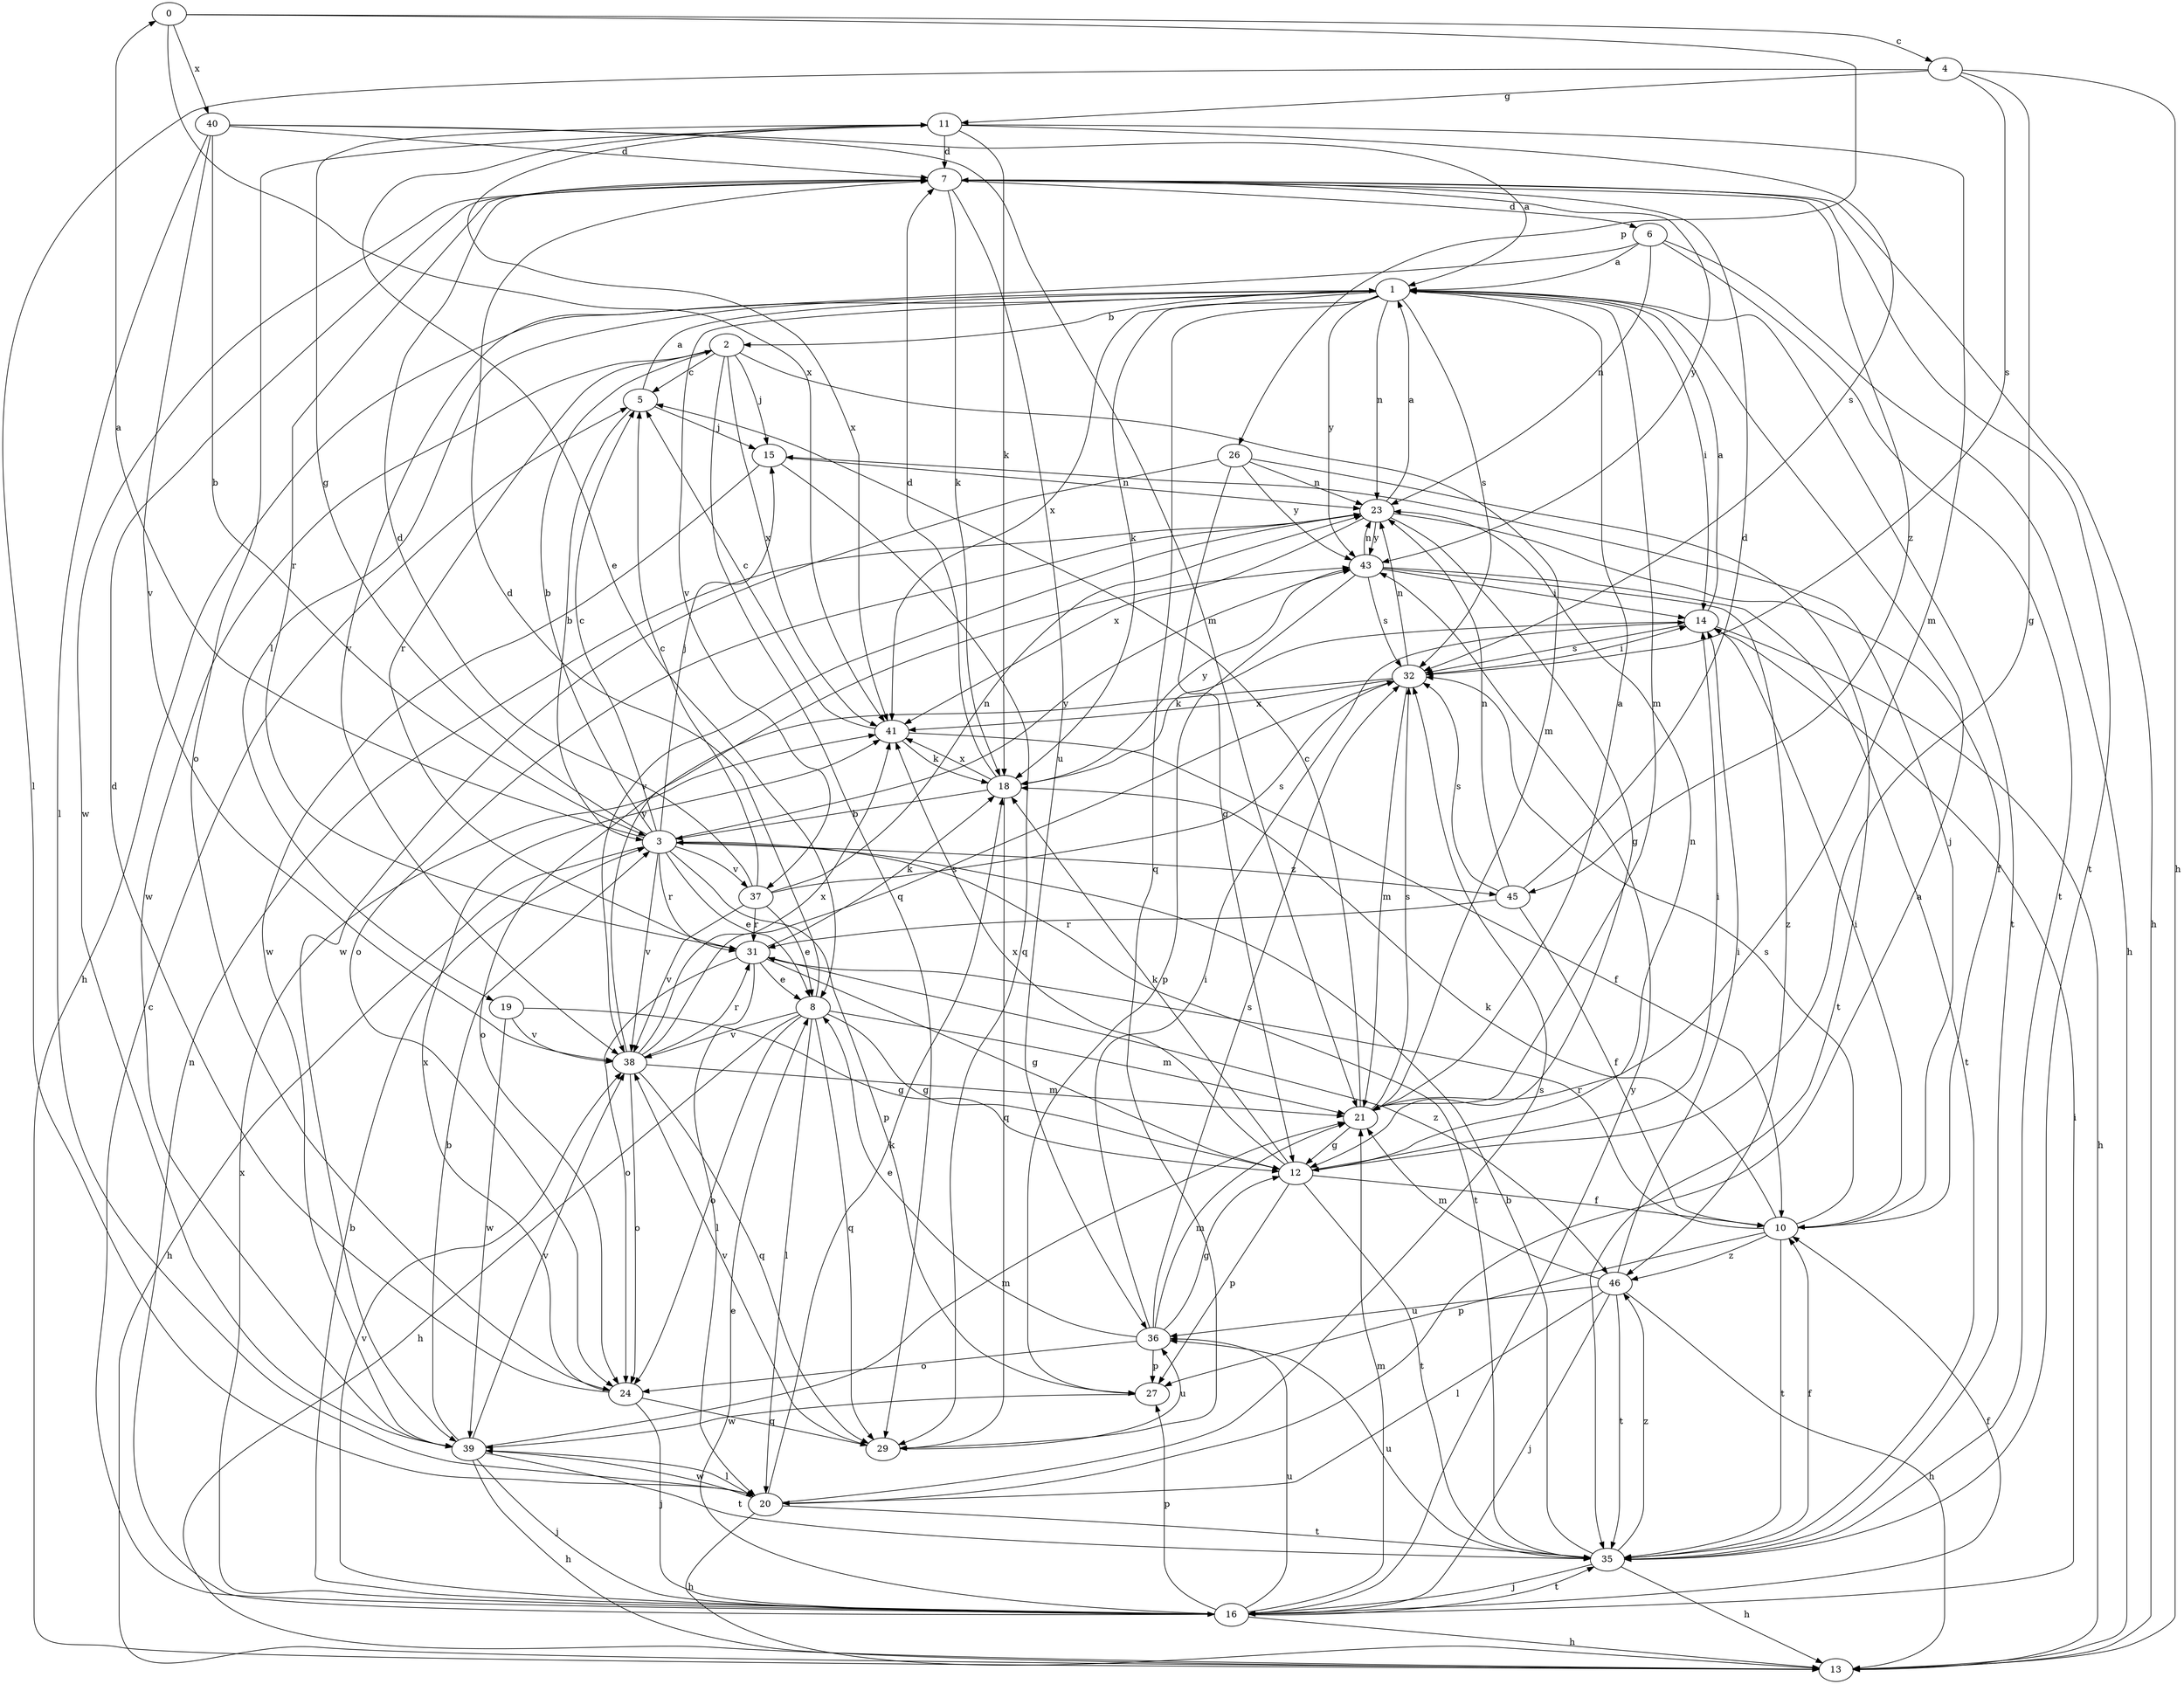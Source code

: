 strict digraph  {
0;
1;
2;
3;
4;
5;
6;
7;
8;
10;
11;
12;
13;
14;
15;
16;
18;
19;
20;
21;
23;
24;
26;
27;
29;
31;
32;
35;
36;
37;
38;
39;
40;
41;
43;
45;
46;
0 -> 4  [label=c];
0 -> 26  [label=p];
0 -> 40  [label=x];
0 -> 41  [label=x];
1 -> 2  [label=b];
1 -> 13  [label=h];
1 -> 14  [label=i];
1 -> 18  [label=k];
1 -> 19  [label=l];
1 -> 21  [label=m];
1 -> 23  [label=n];
1 -> 29  [label=q];
1 -> 32  [label=s];
1 -> 35  [label=t];
1 -> 37  [label=v];
1 -> 41  [label=x];
1 -> 43  [label=y];
2 -> 5  [label=c];
2 -> 15  [label=j];
2 -> 21  [label=m];
2 -> 29  [label=q];
2 -> 31  [label=r];
2 -> 39  [label=w];
2 -> 41  [label=x];
3 -> 0  [label=a];
3 -> 2  [label=b];
3 -> 5  [label=c];
3 -> 8  [label=e];
3 -> 11  [label=g];
3 -> 13  [label=h];
3 -> 15  [label=j];
3 -> 27  [label=p];
3 -> 31  [label=r];
3 -> 35  [label=t];
3 -> 37  [label=v];
3 -> 38  [label=v];
3 -> 43  [label=y];
3 -> 45  [label=z];
4 -> 11  [label=g];
4 -> 12  [label=g];
4 -> 13  [label=h];
4 -> 20  [label=l];
4 -> 32  [label=s];
5 -> 1  [label=a];
5 -> 3  [label=b];
5 -> 15  [label=j];
6 -> 1  [label=a];
6 -> 13  [label=h];
6 -> 23  [label=n];
6 -> 35  [label=t];
6 -> 38  [label=v];
7 -> 6  [label=d];
7 -> 13  [label=h];
7 -> 18  [label=k];
7 -> 31  [label=r];
7 -> 35  [label=t];
7 -> 36  [label=u];
7 -> 39  [label=w];
7 -> 43  [label=y];
7 -> 45  [label=z];
8 -> 7  [label=d];
8 -> 12  [label=g];
8 -> 13  [label=h];
8 -> 20  [label=l];
8 -> 21  [label=m];
8 -> 24  [label=o];
8 -> 29  [label=q];
8 -> 38  [label=v];
10 -> 14  [label=i];
10 -> 15  [label=j];
10 -> 18  [label=k];
10 -> 27  [label=p];
10 -> 31  [label=r];
10 -> 32  [label=s];
10 -> 35  [label=t];
10 -> 46  [label=z];
11 -> 7  [label=d];
11 -> 8  [label=e];
11 -> 18  [label=k];
11 -> 21  [label=m];
11 -> 24  [label=o];
11 -> 32  [label=s];
11 -> 41  [label=x];
12 -> 10  [label=f];
12 -> 14  [label=i];
12 -> 18  [label=k];
12 -> 23  [label=n];
12 -> 27  [label=p];
12 -> 35  [label=t];
12 -> 41  [label=x];
14 -> 1  [label=a];
14 -> 13  [label=h];
14 -> 18  [label=k];
14 -> 32  [label=s];
15 -> 23  [label=n];
15 -> 29  [label=q];
15 -> 39  [label=w];
16 -> 3  [label=b];
16 -> 5  [label=c];
16 -> 8  [label=e];
16 -> 10  [label=f];
16 -> 13  [label=h];
16 -> 14  [label=i];
16 -> 21  [label=m];
16 -> 23  [label=n];
16 -> 27  [label=p];
16 -> 35  [label=t];
16 -> 36  [label=u];
16 -> 38  [label=v];
16 -> 41  [label=x];
16 -> 43  [label=y];
18 -> 3  [label=b];
18 -> 7  [label=d];
18 -> 29  [label=q];
18 -> 41  [label=x];
18 -> 43  [label=y];
19 -> 12  [label=g];
19 -> 38  [label=v];
19 -> 39  [label=w];
20 -> 1  [label=a];
20 -> 13  [label=h];
20 -> 18  [label=k];
20 -> 32  [label=s];
20 -> 35  [label=t];
20 -> 39  [label=w];
21 -> 1  [label=a];
21 -> 5  [label=c];
21 -> 12  [label=g];
21 -> 32  [label=s];
23 -> 1  [label=a];
23 -> 10  [label=f];
23 -> 12  [label=g];
23 -> 24  [label=o];
23 -> 38  [label=v];
23 -> 41  [label=x];
23 -> 43  [label=y];
24 -> 7  [label=d];
24 -> 16  [label=j];
24 -> 29  [label=q];
24 -> 41  [label=x];
26 -> 12  [label=g];
26 -> 23  [label=n];
26 -> 35  [label=t];
26 -> 39  [label=w];
26 -> 43  [label=y];
27 -> 39  [label=w];
29 -> 36  [label=u];
29 -> 38  [label=v];
31 -> 8  [label=e];
31 -> 12  [label=g];
31 -> 18  [label=k];
31 -> 20  [label=l];
31 -> 24  [label=o];
31 -> 46  [label=z];
32 -> 14  [label=i];
32 -> 21  [label=m];
32 -> 23  [label=n];
32 -> 24  [label=o];
32 -> 41  [label=x];
35 -> 3  [label=b];
35 -> 10  [label=f];
35 -> 13  [label=h];
35 -> 16  [label=j];
35 -> 36  [label=u];
35 -> 46  [label=z];
36 -> 8  [label=e];
36 -> 12  [label=g];
36 -> 14  [label=i];
36 -> 21  [label=m];
36 -> 24  [label=o];
36 -> 27  [label=p];
36 -> 32  [label=s];
37 -> 5  [label=c];
37 -> 7  [label=d];
37 -> 8  [label=e];
37 -> 23  [label=n];
37 -> 31  [label=r];
37 -> 32  [label=s];
37 -> 38  [label=v];
38 -> 21  [label=m];
38 -> 24  [label=o];
38 -> 29  [label=q];
38 -> 31  [label=r];
38 -> 32  [label=s];
38 -> 41  [label=x];
38 -> 43  [label=y];
39 -> 3  [label=b];
39 -> 13  [label=h];
39 -> 16  [label=j];
39 -> 20  [label=l];
39 -> 21  [label=m];
39 -> 35  [label=t];
39 -> 38  [label=v];
40 -> 1  [label=a];
40 -> 3  [label=b];
40 -> 7  [label=d];
40 -> 20  [label=l];
40 -> 21  [label=m];
40 -> 38  [label=v];
41 -> 5  [label=c];
41 -> 10  [label=f];
41 -> 18  [label=k];
43 -> 14  [label=i];
43 -> 23  [label=n];
43 -> 27  [label=p];
43 -> 32  [label=s];
43 -> 35  [label=t];
43 -> 46  [label=z];
45 -> 7  [label=d];
45 -> 10  [label=f];
45 -> 23  [label=n];
45 -> 31  [label=r];
45 -> 32  [label=s];
46 -> 13  [label=h];
46 -> 14  [label=i];
46 -> 16  [label=j];
46 -> 20  [label=l];
46 -> 21  [label=m];
46 -> 35  [label=t];
46 -> 36  [label=u];
}
